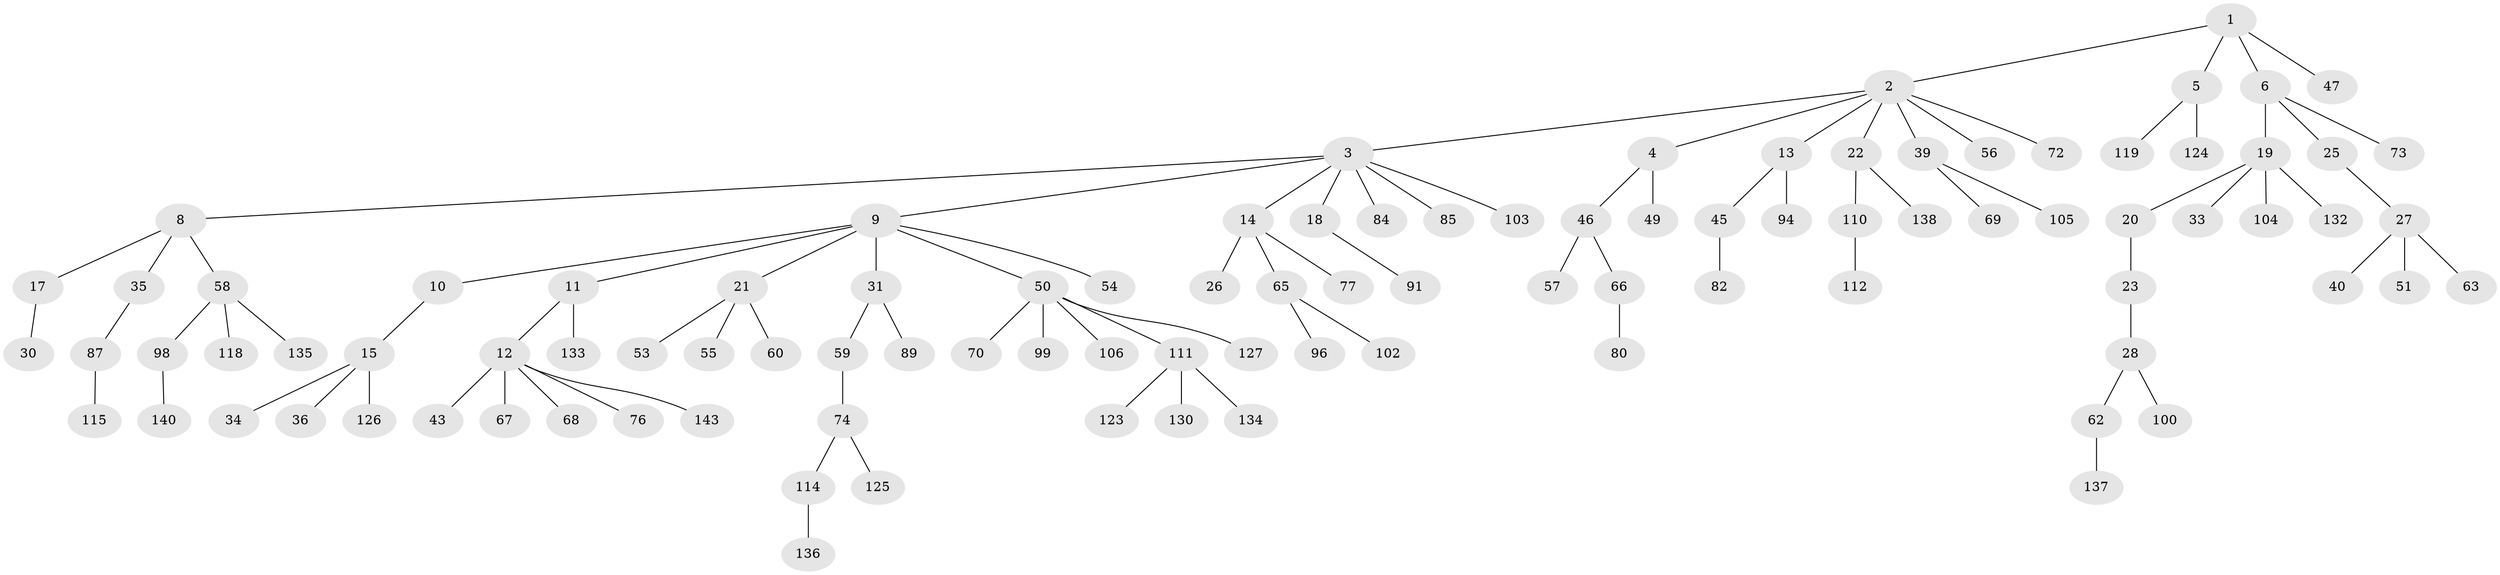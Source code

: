 // original degree distribution, {4: 0.0979020979020979, 9: 0.006993006993006993, 6: 0.006993006993006993, 2: 0.1958041958041958, 5: 0.03496503496503497, 7: 0.006993006993006993, 3: 0.11188811188811189, 1: 0.5384615384615384}
// Generated by graph-tools (version 1.1) at 2025/42/03/06/25 10:42:03]
// undirected, 100 vertices, 99 edges
graph export_dot {
graph [start="1"]
  node [color=gray90,style=filled];
  1;
  2 [super="+71"];
  3 [super="+7"];
  4 [super="+61"];
  5 [super="+86"];
  6 [super="+44"];
  8 [super="+41"];
  9 [super="+16"];
  10;
  11 [super="+29"];
  12 [super="+93"];
  13;
  14 [super="+32"];
  15 [super="+37"];
  17;
  18;
  19 [super="+24"];
  20 [super="+79"];
  21 [super="+38"];
  22 [super="+78"];
  23;
  25 [super="+52"];
  26;
  27;
  28 [super="+139"];
  30;
  31 [super="+42"];
  33;
  34;
  35;
  36 [super="+48"];
  39 [super="+92"];
  40;
  43;
  45 [super="+101"];
  46 [super="+88"];
  47 [super="+117"];
  49;
  50 [super="+95"];
  51 [super="+64"];
  53;
  54;
  55 [super="+128"];
  56;
  57;
  58 [super="+75"];
  59;
  60 [super="+131"];
  62;
  63;
  65 [super="+121"];
  66 [super="+108"];
  67;
  68 [super="+113"];
  69 [super="+142"];
  70;
  72;
  73;
  74 [super="+83"];
  76;
  77 [super="+90"];
  80 [super="+81"];
  82;
  84;
  85;
  87 [super="+97"];
  89 [super="+120"];
  91;
  94 [super="+109"];
  96;
  98;
  99;
  100;
  102;
  103 [super="+129"];
  104 [super="+107"];
  105;
  106;
  110;
  111 [super="+122"];
  112;
  114 [super="+116"];
  115;
  118;
  119;
  123;
  124;
  125 [super="+141"];
  126;
  127;
  130;
  132;
  133;
  134;
  135;
  136;
  137;
  138;
  140;
  143;
  1 -- 2;
  1 -- 5;
  1 -- 6;
  1 -- 47;
  2 -- 3;
  2 -- 4;
  2 -- 13;
  2 -- 22;
  2 -- 39;
  2 -- 56;
  2 -- 72;
  3 -- 14;
  3 -- 18;
  3 -- 84;
  3 -- 103;
  3 -- 8;
  3 -- 9;
  3 -- 85;
  4 -- 46;
  4 -- 49;
  5 -- 124;
  5 -- 119;
  6 -- 19;
  6 -- 25;
  6 -- 73;
  8 -- 17;
  8 -- 35;
  8 -- 58;
  9 -- 10;
  9 -- 11;
  9 -- 21;
  9 -- 50;
  9 -- 54;
  9 -- 31;
  10 -- 15;
  11 -- 12;
  11 -- 133;
  12 -- 43;
  12 -- 67;
  12 -- 68;
  12 -- 76;
  12 -- 143;
  13 -- 45;
  13 -- 94;
  14 -- 26;
  14 -- 77;
  14 -- 65;
  15 -- 34;
  15 -- 36;
  15 -- 126;
  17 -- 30;
  18 -- 91;
  19 -- 20;
  19 -- 33;
  19 -- 104;
  19 -- 132;
  20 -- 23;
  21 -- 60;
  21 -- 53;
  21 -- 55;
  22 -- 110;
  22 -- 138;
  23 -- 28;
  25 -- 27;
  27 -- 40;
  27 -- 51;
  27 -- 63;
  28 -- 62;
  28 -- 100;
  31 -- 89;
  31 -- 59;
  35 -- 87;
  39 -- 69;
  39 -- 105;
  45 -- 82;
  46 -- 57;
  46 -- 66;
  50 -- 70;
  50 -- 99;
  50 -- 106;
  50 -- 111;
  50 -- 127;
  58 -- 118;
  58 -- 98;
  58 -- 135;
  59 -- 74;
  62 -- 137;
  65 -- 96;
  65 -- 102;
  66 -- 80;
  74 -- 125;
  74 -- 114;
  87 -- 115;
  98 -- 140;
  110 -- 112;
  111 -- 123;
  111 -- 130;
  111 -- 134;
  114 -- 136;
}
